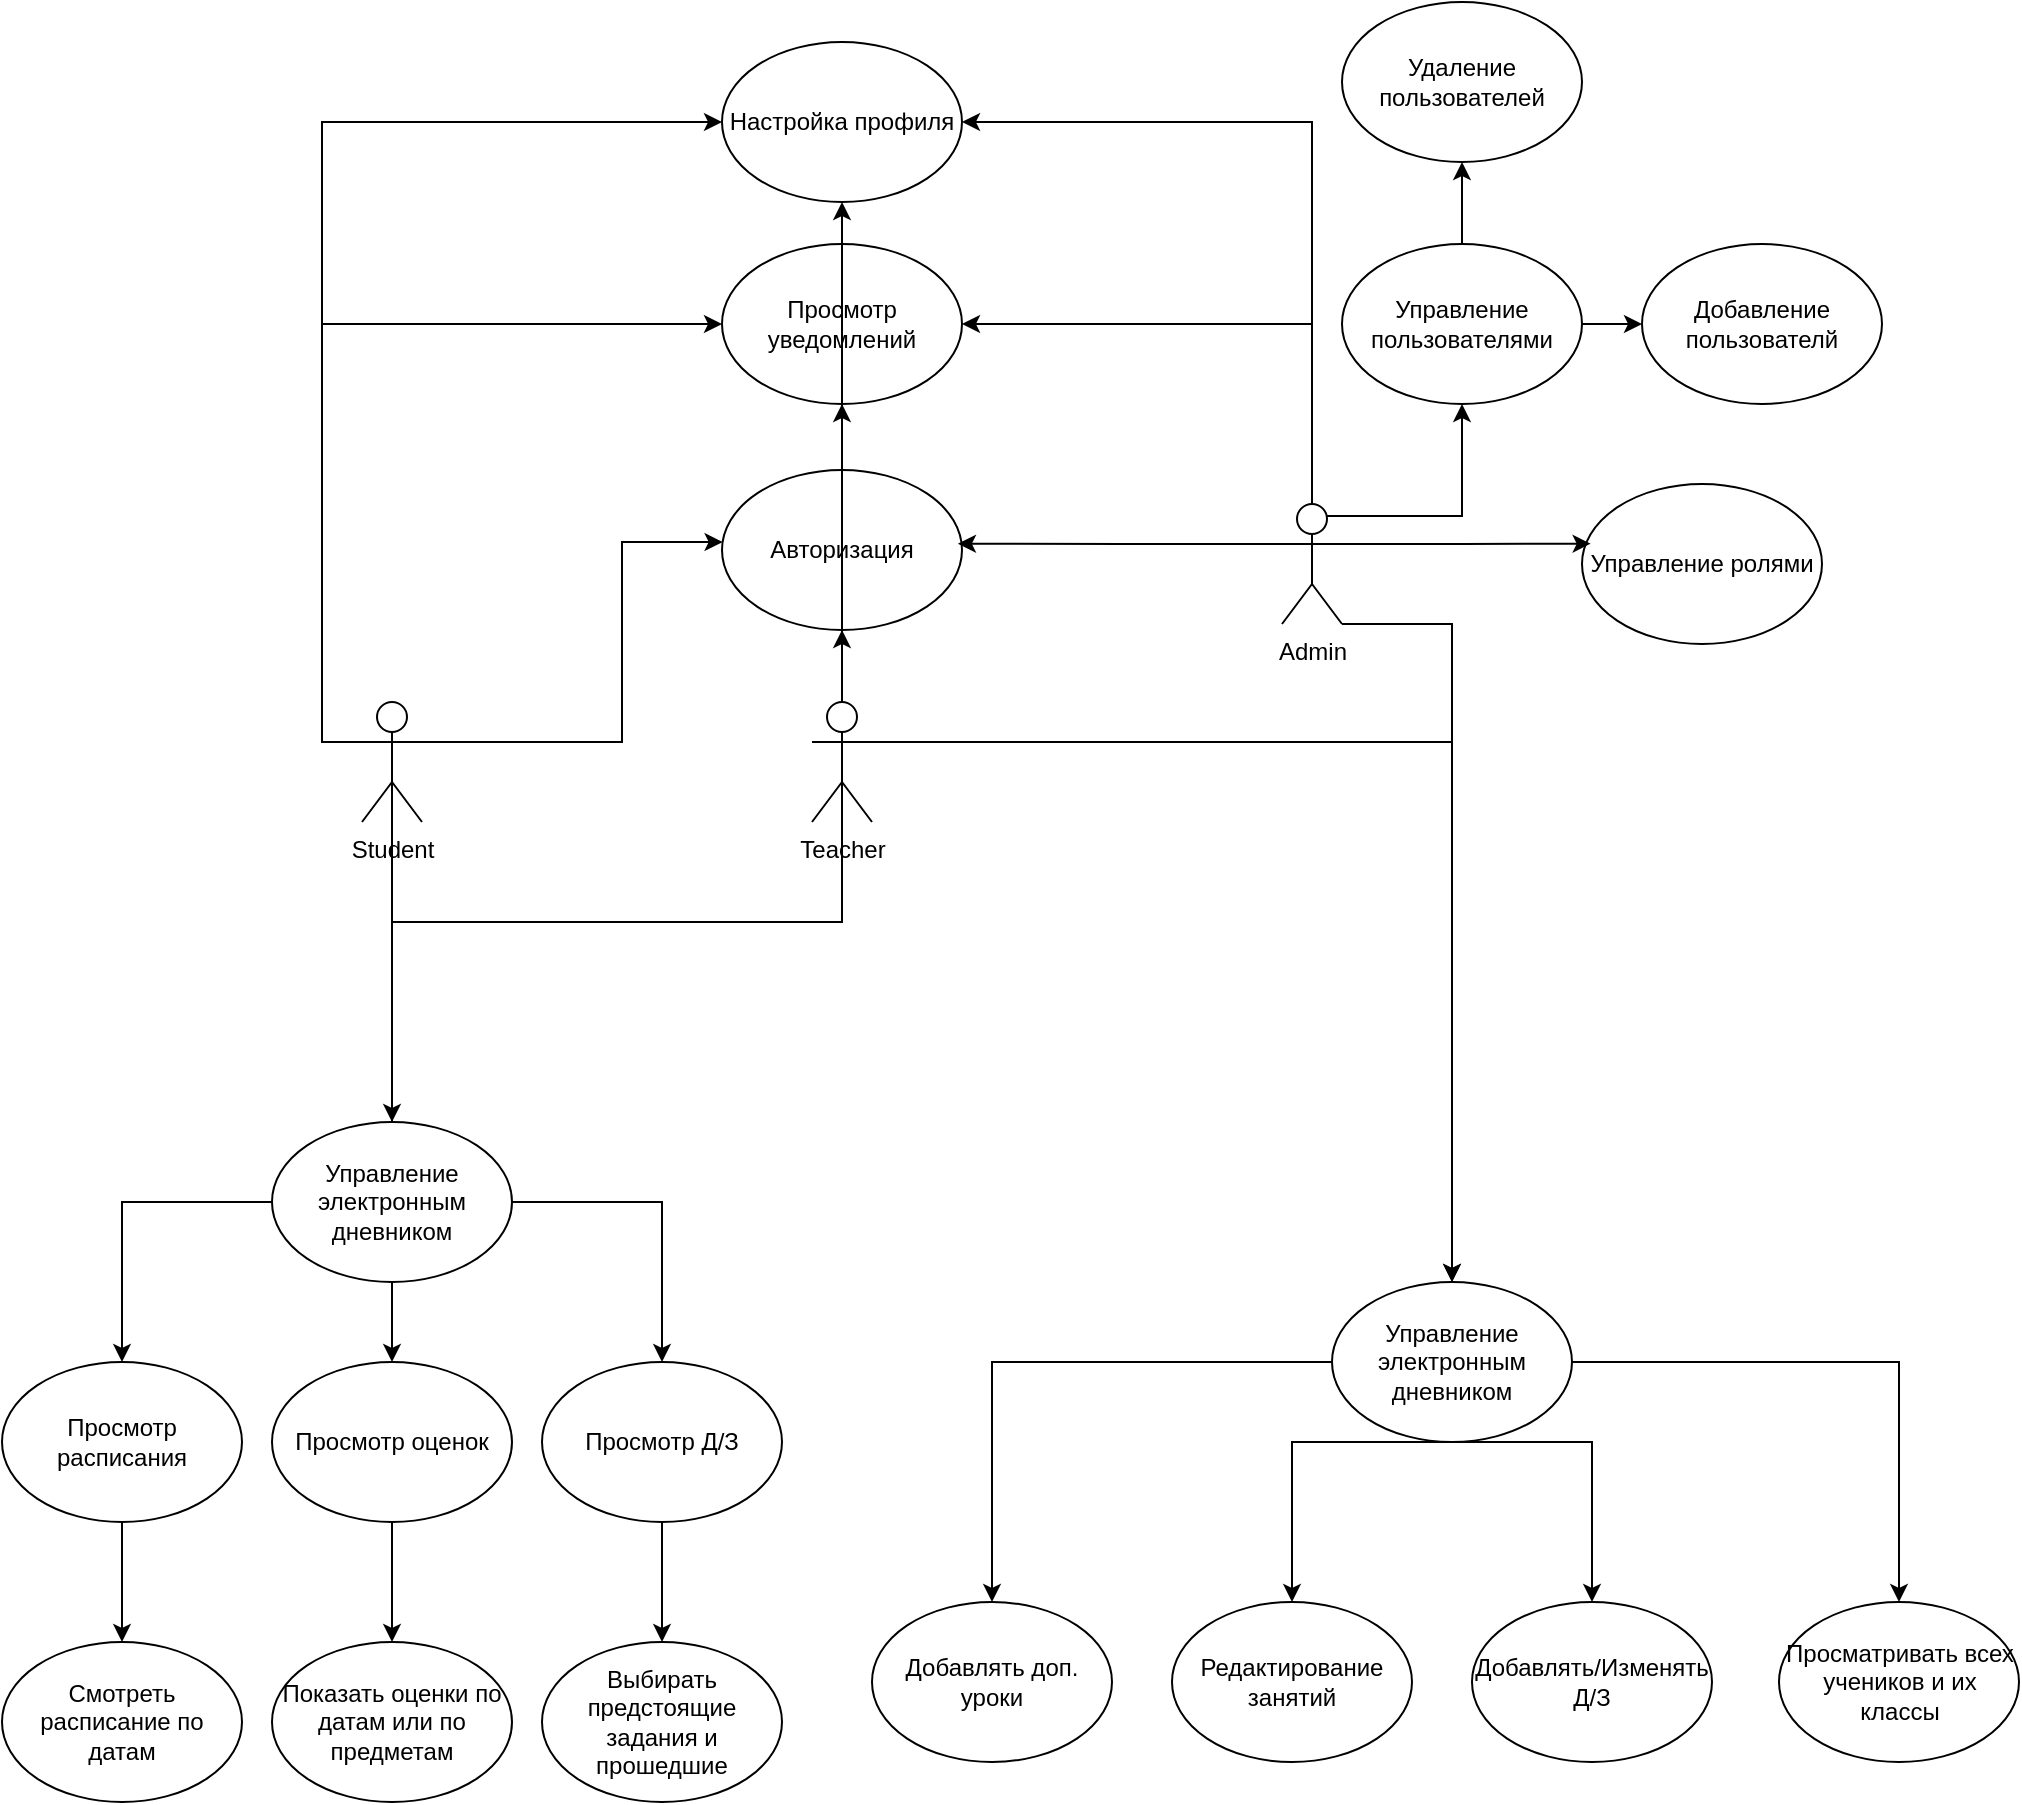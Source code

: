 <mxfile version="24.7.16">
  <diagram name="Страница — 1" id="tjlnjX4Q8nTElMBj3j8H">
    <mxGraphModel dx="2901" dy="2267" grid="1" gridSize="10" guides="1" tooltips="1" connect="1" arrows="1" fold="1" page="1" pageScale="1" pageWidth="827" pageHeight="1169" math="0" shadow="0">
      <root>
        <mxCell id="0" />
        <mxCell id="1" parent="0" />
        <mxCell id="zjbSSewijncTgN65t7Xn-16" style="edgeStyle=orthogonalEdgeStyle;rounded=0;orthogonalLoop=1;jettySize=auto;html=1;exitX=0.5;exitY=0.5;exitDx=0;exitDy=0;exitPerimeter=0;entryX=0.5;entryY=0;entryDx=0;entryDy=0;" edge="1" parent="1" source="TJM7PBQVTZooW7mzA-Y3-1" target="TJM7PBQVTZooW7mzA-Y3-91">
          <mxGeometry relative="1" as="geometry" />
        </mxCell>
        <mxCell id="zjbSSewijncTgN65t7Xn-34" style="edgeStyle=orthogonalEdgeStyle;rounded=0;orthogonalLoop=1;jettySize=auto;html=1;exitX=1;exitY=0.333;exitDx=0;exitDy=0;exitPerimeter=0;" edge="1" parent="1" source="TJM7PBQVTZooW7mzA-Y3-1" target="TJM7PBQVTZooW7mzA-Y3-4">
          <mxGeometry relative="1" as="geometry">
            <Array as="points">
              <mxPoint x="-400" y="-10" />
              <mxPoint x="-400" y="-110" />
            </Array>
          </mxGeometry>
        </mxCell>
        <mxCell id="zjbSSewijncTgN65t7Xn-60" style="edgeStyle=orthogonalEdgeStyle;rounded=0;orthogonalLoop=1;jettySize=auto;html=1;exitX=0;exitY=0.333;exitDx=0;exitDy=0;exitPerimeter=0;entryX=0;entryY=0.5;entryDx=0;entryDy=0;" edge="1" parent="1" source="TJM7PBQVTZooW7mzA-Y3-1" target="TJM7PBQVTZooW7mzA-Y3-32">
          <mxGeometry relative="1" as="geometry" />
        </mxCell>
        <mxCell id="zjbSSewijncTgN65t7Xn-61" style="edgeStyle=orthogonalEdgeStyle;rounded=0;orthogonalLoop=1;jettySize=auto;html=1;exitX=0;exitY=0.333;exitDx=0;exitDy=0;exitPerimeter=0;entryX=0;entryY=0.5;entryDx=0;entryDy=0;" edge="1" parent="1" source="TJM7PBQVTZooW7mzA-Y3-1" target="TJM7PBQVTZooW7mzA-Y3-30">
          <mxGeometry relative="1" as="geometry" />
        </mxCell>
        <mxCell id="TJM7PBQVTZooW7mzA-Y3-1" value="Student&lt;div&gt;&lt;br&gt;&lt;/div&gt;" style="shape=umlActor;verticalLabelPosition=bottom;verticalAlign=top;html=1;outlineConnect=0;" parent="1" vertex="1">
          <mxGeometry x="-530" y="-30" width="30" height="60" as="geometry" />
        </mxCell>
        <mxCell id="TJM7PBQVTZooW7mzA-Y3-4" value="Авторизация" style="ellipse;whiteSpace=wrap;html=1;" parent="1" vertex="1">
          <mxGeometry x="-350" y="-146" width="120" height="80" as="geometry" />
        </mxCell>
        <mxCell id="zjbSSewijncTgN65t7Xn-20" style="edgeStyle=orthogonalEdgeStyle;rounded=0;orthogonalLoop=1;jettySize=auto;html=1;exitX=0.5;exitY=1;exitDx=0;exitDy=0;" edge="1" parent="1" source="TJM7PBQVTZooW7mzA-Y3-19" target="TJM7PBQVTZooW7mzA-Y3-36">
          <mxGeometry relative="1" as="geometry" />
        </mxCell>
        <mxCell id="TJM7PBQVTZooW7mzA-Y3-19" value="Просмотр оценок" style="ellipse;whiteSpace=wrap;html=1;" parent="1" vertex="1">
          <mxGeometry x="-575" y="300" width="120" height="80" as="geometry" />
        </mxCell>
        <mxCell id="zjbSSewijncTgN65t7Xn-22" style="edgeStyle=orthogonalEdgeStyle;rounded=0;orthogonalLoop=1;jettySize=auto;html=1;exitX=0.5;exitY=1;exitDx=0;exitDy=0;" edge="1" parent="1" source="TJM7PBQVTZooW7mzA-Y3-20" target="TJM7PBQVTZooW7mzA-Y3-38">
          <mxGeometry relative="1" as="geometry" />
        </mxCell>
        <mxCell id="TJM7PBQVTZooW7mzA-Y3-20" value="Просмотр расписания" style="ellipse;whiteSpace=wrap;html=1;" parent="1" vertex="1">
          <mxGeometry x="-710" y="300" width="120" height="80" as="geometry" />
        </mxCell>
        <mxCell id="zjbSSewijncTgN65t7Xn-46" style="edgeStyle=orthogonalEdgeStyle;rounded=0;orthogonalLoop=1;jettySize=auto;html=1;exitX=0.5;exitY=1;exitDx=0;exitDy=0;" edge="1" parent="1" source="TJM7PBQVTZooW7mzA-Y3-12" target="TJM7PBQVTZooW7mzA-Y3-73">
          <mxGeometry relative="1" as="geometry">
            <Array as="points">
              <mxPoint x="-65" y="340" />
            </Array>
          </mxGeometry>
        </mxCell>
        <mxCell id="zjbSSewijncTgN65t7Xn-48" style="edgeStyle=orthogonalEdgeStyle;rounded=0;orthogonalLoop=1;jettySize=auto;html=1;exitX=0;exitY=0.5;exitDx=0;exitDy=0;" edge="1" parent="1" source="TJM7PBQVTZooW7mzA-Y3-12" target="TJM7PBQVTZooW7mzA-Y3-49">
          <mxGeometry relative="1" as="geometry" />
        </mxCell>
        <mxCell id="zjbSSewijncTgN65t7Xn-57" style="edgeStyle=orthogonalEdgeStyle;rounded=0;orthogonalLoop=1;jettySize=auto;html=1;exitX=0.5;exitY=1;exitDx=0;exitDy=0;" edge="1" parent="1" source="TJM7PBQVTZooW7mzA-Y3-12" target="TJM7PBQVTZooW7mzA-Y3-51">
          <mxGeometry relative="1" as="geometry">
            <Array as="points">
              <mxPoint x="85" y="340" />
            </Array>
          </mxGeometry>
        </mxCell>
        <mxCell id="zjbSSewijncTgN65t7Xn-58" style="edgeStyle=orthogonalEdgeStyle;rounded=0;orthogonalLoop=1;jettySize=auto;html=1;exitX=1;exitY=0.5;exitDx=0;exitDy=0;" edge="1" parent="1" source="TJM7PBQVTZooW7mzA-Y3-12" target="TJM7PBQVTZooW7mzA-Y3-55">
          <mxGeometry relative="1" as="geometry" />
        </mxCell>
        <mxCell id="TJM7PBQVTZooW7mzA-Y3-12" value="Управление электронным дневником" style="ellipse;whiteSpace=wrap;html=1;" parent="1" vertex="1">
          <mxGeometry x="-45" y="260" width="120" height="80" as="geometry" />
        </mxCell>
        <mxCell id="TJM7PBQVTZooW7mzA-Y3-30" value="Настройка профиля" style="ellipse;whiteSpace=wrap;html=1;" parent="1" vertex="1">
          <mxGeometry x="-350" y="-360" width="120" height="80" as="geometry" />
        </mxCell>
        <mxCell id="TJM7PBQVTZooW7mzA-Y3-32" value="Просмотр уведомлений" style="ellipse;whiteSpace=wrap;html=1;" parent="1" vertex="1">
          <mxGeometry x="-350" y="-259" width="120" height="80" as="geometry" />
        </mxCell>
        <mxCell id="TJM7PBQVTZooW7mzA-Y3-34" value="Выбирать предстоящие задания и прошедшие" style="ellipse;whiteSpace=wrap;html=1;" parent="1" vertex="1">
          <mxGeometry x="-440" y="440" width="120" height="80" as="geometry" />
        </mxCell>
        <mxCell id="TJM7PBQVTZooW7mzA-Y3-36" value="Показать оценки по датам или по предметам" style="ellipse;whiteSpace=wrap;html=1;" parent="1" vertex="1">
          <mxGeometry x="-575" y="440" width="120" height="80" as="geometry" />
        </mxCell>
        <mxCell id="TJM7PBQVTZooW7mzA-Y3-38" value="Смотреть расписание по датам" style="ellipse;whiteSpace=wrap;html=1;" parent="1" vertex="1">
          <mxGeometry x="-710" y="440" width="120" height="80" as="geometry" />
        </mxCell>
        <mxCell id="zjbSSewijncTgN65t7Xn-38" style="edgeStyle=orthogonalEdgeStyle;rounded=0;orthogonalLoop=1;jettySize=auto;html=1;exitX=0.5;exitY=0.5;exitDx=0;exitDy=0;exitPerimeter=0;" edge="1" parent="1" source="TJM7PBQVTZooW7mzA-Y3-39" target="TJM7PBQVTZooW7mzA-Y3-4">
          <mxGeometry relative="1" as="geometry" />
        </mxCell>
        <mxCell id="zjbSSewijncTgN65t7Xn-39" style="edgeStyle=orthogonalEdgeStyle;rounded=0;orthogonalLoop=1;jettySize=auto;html=1;exitX=0.5;exitY=0.5;exitDx=0;exitDy=0;exitPerimeter=0;entryX=1;entryY=0;entryDx=0;entryDy=0;" edge="1" parent="1" source="TJM7PBQVTZooW7mzA-Y3-39" target="TJM7PBQVTZooW7mzA-Y3-91">
          <mxGeometry relative="1" as="geometry">
            <Array as="points">
              <mxPoint x="-290" y="80" />
              <mxPoint x="-515" y="80" />
              <mxPoint x="-515" y="192" />
            </Array>
          </mxGeometry>
        </mxCell>
        <mxCell id="zjbSSewijncTgN65t7Xn-45" style="edgeStyle=orthogonalEdgeStyle;rounded=0;orthogonalLoop=1;jettySize=auto;html=1;exitX=1;exitY=0.333;exitDx=0;exitDy=0;exitPerimeter=0;entryX=0.5;entryY=0;entryDx=0;entryDy=0;" edge="1" parent="1" source="TJM7PBQVTZooW7mzA-Y3-39" target="TJM7PBQVTZooW7mzA-Y3-12">
          <mxGeometry relative="1" as="geometry" />
        </mxCell>
        <mxCell id="zjbSSewijncTgN65t7Xn-63" style="edgeStyle=orthogonalEdgeStyle;rounded=0;orthogonalLoop=1;jettySize=auto;html=1;exitX=0.5;exitY=0;exitDx=0;exitDy=0;exitPerimeter=0;entryX=0.5;entryY=1;entryDx=0;entryDy=0;" edge="1" parent="1" source="TJM7PBQVTZooW7mzA-Y3-39" target="TJM7PBQVTZooW7mzA-Y3-32">
          <mxGeometry relative="1" as="geometry" />
        </mxCell>
        <mxCell id="zjbSSewijncTgN65t7Xn-64" style="edgeStyle=orthogonalEdgeStyle;rounded=0;orthogonalLoop=1;jettySize=auto;html=1;exitX=0.5;exitY=0;exitDx=0;exitDy=0;exitPerimeter=0;" edge="1" parent="1" source="TJM7PBQVTZooW7mzA-Y3-39" target="TJM7PBQVTZooW7mzA-Y3-30">
          <mxGeometry relative="1" as="geometry" />
        </mxCell>
        <mxCell id="TJM7PBQVTZooW7mzA-Y3-39" value="Teacher" style="shape=umlActor;verticalLabelPosition=bottom;verticalAlign=top;html=1;outlineConnect=0;" parent="1" vertex="1">
          <mxGeometry x="-305" y="-30" width="30" height="60" as="geometry" />
        </mxCell>
        <mxCell id="TJM7PBQVTZooW7mzA-Y3-49" value="Добавлять доп. уроки" style="ellipse;whiteSpace=wrap;html=1;" parent="1" vertex="1">
          <mxGeometry x="-275" y="420" width="120" height="80" as="geometry" />
        </mxCell>
        <mxCell id="TJM7PBQVTZooW7mzA-Y3-51" value="Добавлять/Изменять Д/З" style="ellipse;whiteSpace=wrap;html=1;" parent="1" vertex="1">
          <mxGeometry x="25" y="420" width="120" height="80" as="geometry" />
        </mxCell>
        <mxCell id="TJM7PBQVTZooW7mzA-Y3-55" value="Просматривать всех учеников и их классы" style="ellipse;whiteSpace=wrap;html=1;" parent="1" vertex="1">
          <mxGeometry x="178.5" y="420" width="120" height="80" as="geometry" />
        </mxCell>
        <mxCell id="zjbSSewijncTgN65t7Xn-27" style="edgeStyle=orthogonalEdgeStyle;rounded=0;orthogonalLoop=1;jettySize=auto;html=1;exitX=0.75;exitY=0.1;exitDx=0;exitDy=0;exitPerimeter=0;entryX=0.5;entryY=1;entryDx=0;entryDy=0;" edge="1" parent="1" source="TJM7PBQVTZooW7mzA-Y3-58" target="TJM7PBQVTZooW7mzA-Y3-65">
          <mxGeometry relative="1" as="geometry">
            <Array as="points">
              <mxPoint x="20" y="-123" />
            </Array>
          </mxGeometry>
        </mxCell>
        <mxCell id="zjbSSewijncTgN65t7Xn-55" style="edgeStyle=orthogonalEdgeStyle;rounded=0;orthogonalLoop=1;jettySize=auto;html=1;exitX=0.5;exitY=0;exitDx=0;exitDy=0;exitPerimeter=0;entryX=1;entryY=0.5;entryDx=0;entryDy=0;" edge="1" parent="1" source="TJM7PBQVTZooW7mzA-Y3-58" target="TJM7PBQVTZooW7mzA-Y3-32">
          <mxGeometry relative="1" as="geometry" />
        </mxCell>
        <mxCell id="zjbSSewijncTgN65t7Xn-56" style="edgeStyle=orthogonalEdgeStyle;rounded=0;orthogonalLoop=1;jettySize=auto;html=1;exitX=0.5;exitY=0;exitDx=0;exitDy=0;exitPerimeter=0;entryX=1;entryY=0.5;entryDx=0;entryDy=0;" edge="1" parent="1" source="TJM7PBQVTZooW7mzA-Y3-58" target="TJM7PBQVTZooW7mzA-Y3-30">
          <mxGeometry relative="1" as="geometry" />
        </mxCell>
        <mxCell id="zjbSSewijncTgN65t7Xn-59" style="edgeStyle=orthogonalEdgeStyle;rounded=0;orthogonalLoop=1;jettySize=auto;html=1;exitX=1;exitY=1;exitDx=0;exitDy=0;exitPerimeter=0;" edge="1" parent="1" source="TJM7PBQVTZooW7mzA-Y3-58" target="TJM7PBQVTZooW7mzA-Y3-12">
          <mxGeometry relative="1" as="geometry">
            <Array as="points">
              <mxPoint x="15" y="-69" />
            </Array>
          </mxGeometry>
        </mxCell>
        <mxCell id="TJM7PBQVTZooW7mzA-Y3-58" value="Admin" style="shape=umlActor;verticalLabelPosition=bottom;verticalAlign=top;html=1;outlineConnect=0;" parent="1" vertex="1">
          <mxGeometry x="-70" y="-129" width="30" height="60" as="geometry" />
        </mxCell>
        <mxCell id="zjbSSewijncTgN65t7Xn-12" style="edgeStyle=orthogonalEdgeStyle;rounded=0;orthogonalLoop=1;jettySize=auto;html=1;exitX=0.5;exitY=0;exitDx=0;exitDy=0;entryX=0.5;entryY=1;entryDx=0;entryDy=0;" edge="1" parent="1" source="TJM7PBQVTZooW7mzA-Y3-65" target="TJM7PBQVTZooW7mzA-Y3-69">
          <mxGeometry relative="1" as="geometry" />
        </mxCell>
        <mxCell id="zjbSSewijncTgN65t7Xn-43" style="edgeStyle=orthogonalEdgeStyle;rounded=0;orthogonalLoop=1;jettySize=auto;html=1;exitX=1;exitY=0.5;exitDx=0;exitDy=0;" edge="1" parent="1" source="TJM7PBQVTZooW7mzA-Y3-65" target="TJM7PBQVTZooW7mzA-Y3-68">
          <mxGeometry relative="1" as="geometry" />
        </mxCell>
        <mxCell id="TJM7PBQVTZooW7mzA-Y3-65" value="Управление пользователями" style="ellipse;whiteSpace=wrap;html=1;" parent="1" vertex="1">
          <mxGeometry x="-40" y="-259" width="120" height="80" as="geometry" />
        </mxCell>
        <mxCell id="TJM7PBQVTZooW7mzA-Y3-68" value="Добавление пользователй" style="ellipse;whiteSpace=wrap;html=1;" parent="1" vertex="1">
          <mxGeometry x="110" y="-259" width="120" height="80" as="geometry" />
        </mxCell>
        <mxCell id="TJM7PBQVTZooW7mzA-Y3-69" value="Удаление пользователей" style="ellipse;whiteSpace=wrap;html=1;" parent="1" vertex="1">
          <mxGeometry x="-40" y="-380" width="120" height="80" as="geometry" />
        </mxCell>
        <mxCell id="TJM7PBQVTZooW7mzA-Y3-71" value="Управление ролями" style="ellipse;whiteSpace=wrap;html=1;" parent="1" vertex="1">
          <mxGeometry x="80" y="-139" width="120" height="80" as="geometry" />
        </mxCell>
        <mxCell id="TJM7PBQVTZooW7mzA-Y3-73" value="Редактирование занятий" style="ellipse;whiteSpace=wrap;html=1;" parent="1" vertex="1">
          <mxGeometry x="-125" y="420" width="120" height="80" as="geometry" />
        </mxCell>
        <mxCell id="zjbSSewijncTgN65t7Xn-17" style="edgeStyle=orthogonalEdgeStyle;rounded=0;orthogonalLoop=1;jettySize=auto;html=1;exitX=0.5;exitY=1;exitDx=0;exitDy=0;" edge="1" parent="1" source="TJM7PBQVTZooW7mzA-Y3-91" target="TJM7PBQVTZooW7mzA-Y3-19">
          <mxGeometry relative="1" as="geometry" />
        </mxCell>
        <mxCell id="zjbSSewijncTgN65t7Xn-18" style="edgeStyle=orthogonalEdgeStyle;rounded=0;orthogonalLoop=1;jettySize=auto;html=1;exitX=1;exitY=0.5;exitDx=0;exitDy=0;" edge="1" parent="1" source="TJM7PBQVTZooW7mzA-Y3-91" target="TJM7PBQVTZooW7mzA-Y3-18">
          <mxGeometry relative="1" as="geometry" />
        </mxCell>
        <mxCell id="zjbSSewijncTgN65t7Xn-19" style="edgeStyle=orthogonalEdgeStyle;rounded=0;orthogonalLoop=1;jettySize=auto;html=1;exitX=0;exitY=0.5;exitDx=0;exitDy=0;" edge="1" parent="1" source="TJM7PBQVTZooW7mzA-Y3-91" target="TJM7PBQVTZooW7mzA-Y3-20">
          <mxGeometry relative="1" as="geometry" />
        </mxCell>
        <mxCell id="TJM7PBQVTZooW7mzA-Y3-91" value="Управление электронным дневником" style="ellipse;whiteSpace=wrap;html=1;" parent="1" vertex="1">
          <mxGeometry x="-575" y="179.997" width="120" height="80" as="geometry" />
        </mxCell>
        <mxCell id="zjbSSewijncTgN65t7Xn-21" style="edgeStyle=orthogonalEdgeStyle;rounded=0;orthogonalLoop=1;jettySize=auto;html=1;exitX=0.5;exitY=1;exitDx=0;exitDy=0;" edge="1" parent="1" source="TJM7PBQVTZooW7mzA-Y3-18" target="TJM7PBQVTZooW7mzA-Y3-34">
          <mxGeometry relative="1" as="geometry" />
        </mxCell>
        <mxCell id="TJM7PBQVTZooW7mzA-Y3-18" value="Просмотр Д/З" style="ellipse;whiteSpace=wrap;html=1;" parent="1" vertex="1">
          <mxGeometry x="-440" y="300" width="120" height="80" as="geometry" />
        </mxCell>
        <mxCell id="zjbSSewijncTgN65t7Xn-14" style="edgeStyle=orthogonalEdgeStyle;rounded=0;orthogonalLoop=1;jettySize=auto;html=1;exitX=1;exitY=0.333;exitDx=0;exitDy=0;exitPerimeter=0;entryX=0.036;entryY=0.373;entryDx=0;entryDy=0;entryPerimeter=0;" edge="1" parent="1" source="TJM7PBQVTZooW7mzA-Y3-58" target="TJM7PBQVTZooW7mzA-Y3-71">
          <mxGeometry relative="1" as="geometry" />
        </mxCell>
        <mxCell id="zjbSSewijncTgN65t7Xn-51" style="edgeStyle=orthogonalEdgeStyle;rounded=0;orthogonalLoop=1;jettySize=auto;html=1;exitX=0;exitY=0.333;exitDx=0;exitDy=0;exitPerimeter=0;entryX=0.983;entryY=0.461;entryDx=0;entryDy=0;entryPerimeter=0;" edge="1" parent="1" source="TJM7PBQVTZooW7mzA-Y3-58" target="TJM7PBQVTZooW7mzA-Y3-4">
          <mxGeometry relative="1" as="geometry" />
        </mxCell>
      </root>
    </mxGraphModel>
  </diagram>
</mxfile>
